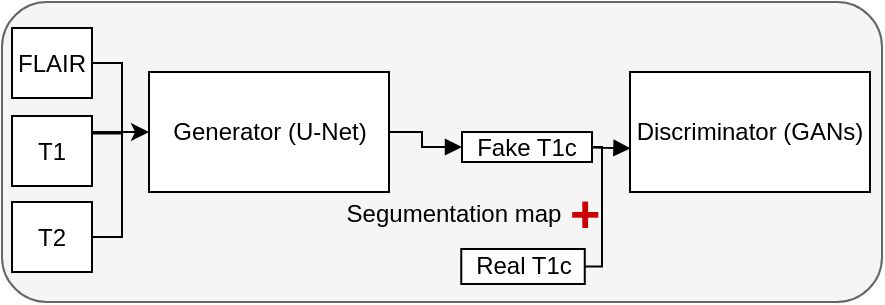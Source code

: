 <mxfile version="20.2.2" type="device"><diagram id="hySH7kaZkucy3deewMYi" name="Page-1"><mxGraphModel dx="782" dy="508" grid="1" gridSize="10" guides="1" tooltips="1" connect="1" arrows="1" fold="1" page="1" pageScale="1" pageWidth="850" pageHeight="1100" math="0" shadow="0"><root><mxCell id="0"/><mxCell id="1" parent="0"/><mxCell id="AXMYMygfCRi3X_fgoZA9-36" value="" style="rounded=1;whiteSpace=wrap;html=1;fillColor=#f5f5f5;fontColor=#333333;strokeColor=#666666;" parent="1" vertex="1"><mxGeometry x="670" y="150" width="440" height="150" as="geometry"/></mxCell><mxCell id="AXMYMygfCRi3X_fgoZA9-23" value="Generator (U-Net)" style="rounded=0;whiteSpace=wrap;html=1;" parent="1" vertex="1"><mxGeometry x="743.5" y="185" width="120" height="60" as="geometry"/></mxCell><mxCell id="AXMYMygfCRi3X_fgoZA9-25" value="Discriminator (GANs)" style="rounded=0;whiteSpace=wrap;html=1;" parent="1" vertex="1"><mxGeometry x="984" y="185" width="120" height="60" as="geometry"/></mxCell><mxCell id="5Ehcii_1A5Zvm1atItws-3" style="edgeStyle=orthogonalEdgeStyle;rounded=0;orthogonalLoop=1;jettySize=auto;html=1;exitX=1;exitY=0.5;exitDx=0;exitDy=0;" parent="1" source="5Ehcii_1A5Zvm1atItws-2" target="AXMYMygfCRi3X_fgoZA9-23" edge="1"><mxGeometry relative="1" as="geometry"><Array as="points"><mxPoint x="715" y="215"/></Array></mxGeometry></mxCell><mxCell id="5Ehcii_1A5Zvm1atItws-2" value="T1" style="rounded=0;whiteSpace=wrap;html=1;" parent="1" vertex="1"><mxGeometry x="675" y="207" width="40" height="35" as="geometry"/></mxCell><mxCell id="5Ehcii_1A5Zvm1atItws-12" style="edgeStyle=orthogonalEdgeStyle;rounded=0;orthogonalLoop=1;jettySize=auto;html=1;exitX=1;exitY=0.5;exitDx=0;exitDy=0;entryX=0.002;entryY=0.636;entryDx=0;entryDy=0;entryPerimeter=0;endArrow=block;endFill=1;" parent="1" source="5Ehcii_1A5Zvm1atItws-8" target="AXMYMygfCRi3X_fgoZA9-25" edge="1"><mxGeometry relative="1" as="geometry"><Array as="points"><mxPoint x="954" y="223"/></Array></mxGeometry></mxCell><mxCell id="5Ehcii_1A5Zvm1atItws-24" style="edgeStyle=orthogonalEdgeStyle;rounded=0;orthogonalLoop=1;jettySize=auto;html=1;exitX=0;exitY=0.5;exitDx=0;exitDy=0;entryX=1;entryY=0.5;entryDx=0;entryDy=0;endArrow=none;endFill=0;startArrow=block;startFill=1;" parent="1" source="5Ehcii_1A5Zvm1atItws-8" target="AXMYMygfCRi3X_fgoZA9-23" edge="1"><mxGeometry relative="1" as="geometry"><Array as="points"><mxPoint x="880" y="223"/><mxPoint x="880" y="215"/></Array></mxGeometry></mxCell><mxCell id="5Ehcii_1A5Zvm1atItws-8" value="Fake T1c" style="rounded=0;whiteSpace=wrap;html=1;" parent="1" vertex="1"><mxGeometry x="900" y="215" width="65" height="15" as="geometry"/></mxCell><mxCell id="x7AXjJ1YObEwL9YAlueg-3" style="edgeStyle=orthogonalEdgeStyle;rounded=0;orthogonalLoop=1;jettySize=auto;html=1;exitX=1;exitY=0.5;exitDx=0;exitDy=0;entryX=1;entryY=0.5;entryDx=0;entryDy=0;endArrow=none;endFill=0;" parent="1" source="5Ehcii_1A5Zvm1atItws-17" target="5Ehcii_1A5Zvm1atItws-8" edge="1"><mxGeometry relative="1" as="geometry"><Array as="points"><mxPoint x="970" y="283"/><mxPoint x="970" y="223"/></Array></mxGeometry></mxCell><mxCell id="5Ehcii_1A5Zvm1atItws-17" value="Real T1c" style="rounded=0;whiteSpace=wrap;html=1;" parent="1" vertex="1"><mxGeometry x="899.63" y="273.5" width="61.75" height="17.5" as="geometry"/></mxCell><mxCell id="x7AXjJ1YObEwL9YAlueg-2" style="edgeStyle=orthogonalEdgeStyle;rounded=0;orthogonalLoop=1;jettySize=auto;html=1;exitX=1;exitY=0.5;exitDx=0;exitDy=0;endArrow=none;endFill=0;entryX=1;entryY=0.5;entryDx=0;entryDy=0;" parent="1" source="x7AXjJ1YObEwL9YAlueg-1" target="5Ehcii_1A5Zvm1atItws-2" edge="1"><mxGeometry relative="1" as="geometry"><mxPoint x="720" y="220" as="targetPoint"/><Array as="points"><mxPoint x="730" y="268"/><mxPoint x="730" y="215"/></Array></mxGeometry></mxCell><mxCell id="x7AXjJ1YObEwL9YAlueg-1" value="T2" style="rounded=0;whiteSpace=wrap;html=1;" parent="1" vertex="1"><mxGeometry x="675" y="250" width="40" height="35" as="geometry"/></mxCell><mxCell id="AKISSRPpZ7DeFI-Qsdi2-3" style="edgeStyle=orthogonalEdgeStyle;rounded=0;orthogonalLoop=1;jettySize=auto;html=1;exitX=1;exitY=0.5;exitDx=0;exitDy=0;entryX=1;entryY=0.25;entryDx=0;entryDy=0;endArrow=none;endFill=0;" parent="1" source="AKISSRPpZ7DeFI-Qsdi2-1" target="5Ehcii_1A5Zvm1atItws-2" edge="1"><mxGeometry relative="1" as="geometry"><Array as="points"><mxPoint x="730" y="180"/><mxPoint x="730" y="216"/></Array></mxGeometry></mxCell><mxCell id="AKISSRPpZ7DeFI-Qsdi2-1" value="FLAIR" style="rounded=0;whiteSpace=wrap;html=1;" parent="1" vertex="1"><mxGeometry x="675" y="163" width="40" height="35" as="geometry"/></mxCell><mxCell id="8peCvd6IsdLG174mu24N-1" value="&lt;font style=&quot;font-size: 12px;&quot;&gt;&lt;span style=&quot;&quot;&gt;Segumentation&amp;nbsp;&lt;/span&gt;&lt;span style=&quot;&quot;&gt;map&lt;/span&gt;&lt;/font&gt;" style="text;html=1;strokeColor=none;fillColor=none;align=center;verticalAlign=middle;whiteSpace=wrap;rounded=0;" vertex="1" parent="1"><mxGeometry x="836.38" y="237.5" width="120" height="36" as="geometry"/></mxCell><mxCell id="8peCvd6IsdLG174mu24N-2" value="&lt;b style=&quot;font-family: Helvetica; font-size: 12px; font-style: normal; font-variant-ligatures: normal; font-variant-caps: normal; letter-spacing: normal; orphans: 2; text-align: center; text-indent: 0px; text-transform: none; widows: 2; word-spacing: 0px; -webkit-text-stroke-width: 0px; text-decoration-thickness: initial; text-decoration-style: initial; text-decoration-color: initial;&quot;&gt;&lt;font color=&quot;#cc0000&quot; style=&quot;font-size: 26px;&quot;&gt;+&lt;/font&gt;&lt;/b&gt;" style="text;whiteSpace=wrap;html=1;fontSize=12;fillColor=none;" vertex="1" parent="1"><mxGeometry x="952.38" y="233.5" width="20" height="40" as="geometry"/></mxCell></root></mxGraphModel></diagram></mxfile>